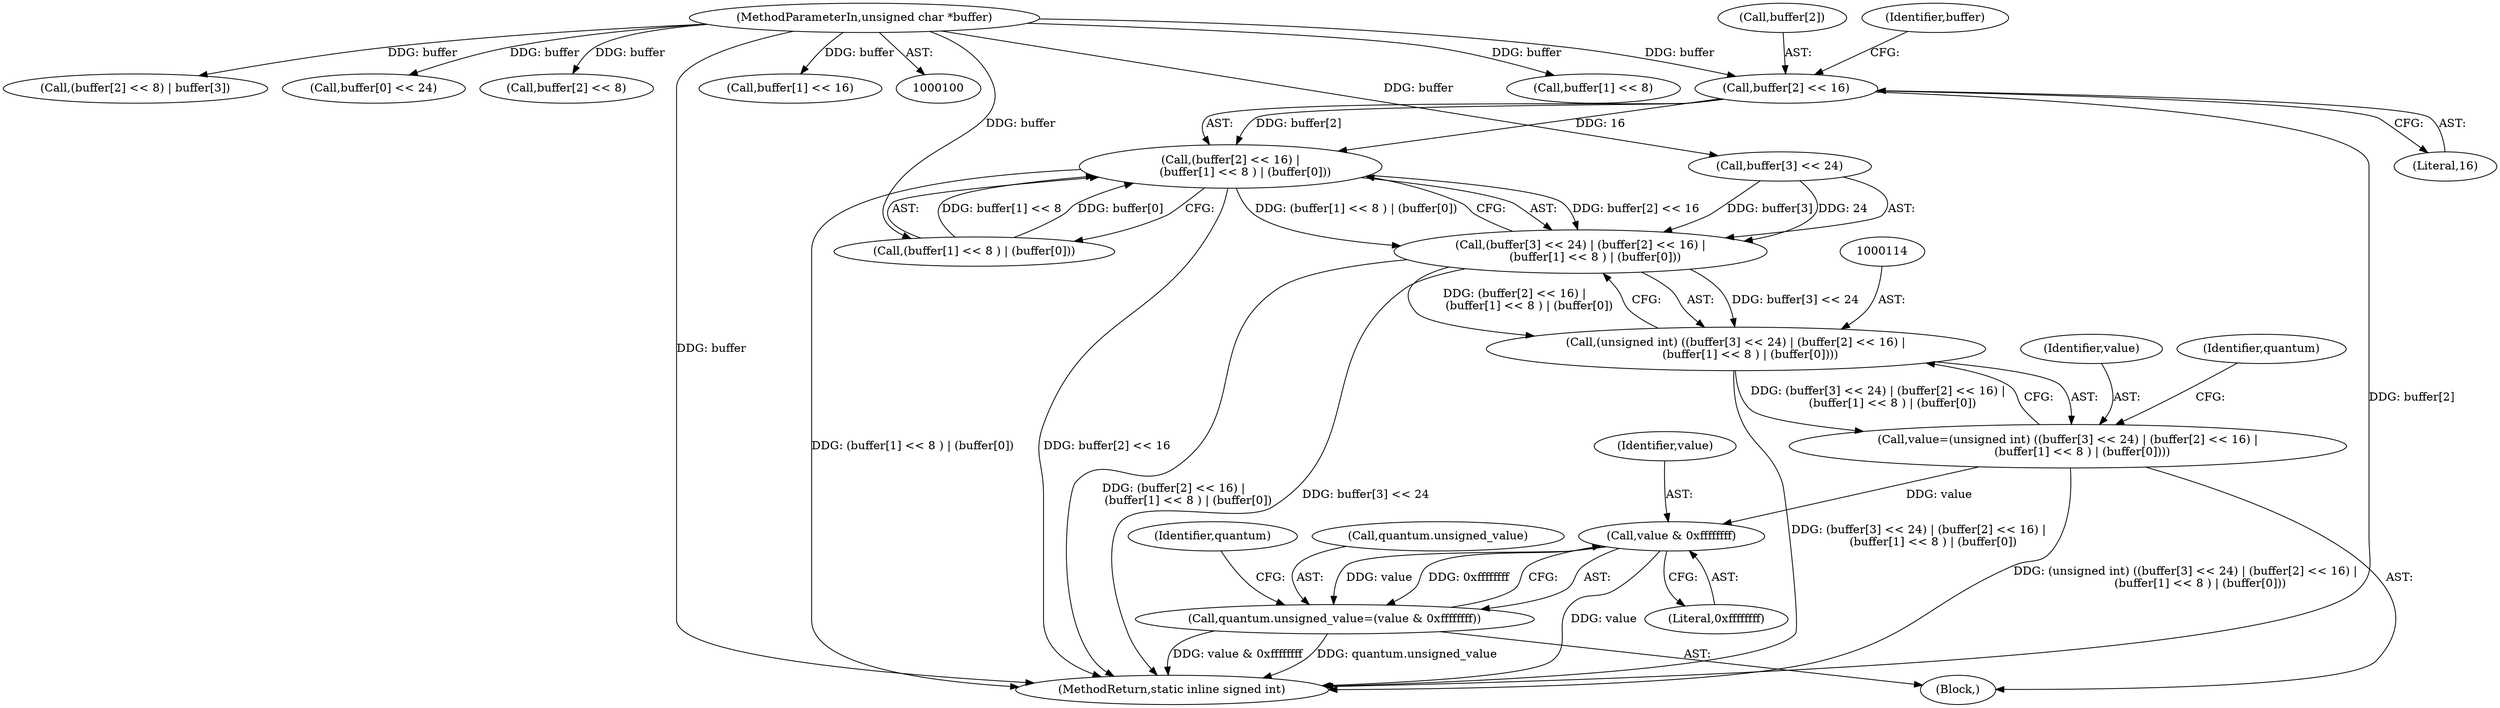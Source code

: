 digraph "1_ImageMagick_d8ab7f046587f2e9f734b687ba7e6e10147c294b@array" {
"1000122" [label="(Call,buffer[2] << 16)"];
"1000102" [label="(MethodParameterIn,unsigned char *buffer)"];
"1000121" [label="(Call,(buffer[2] << 16) |\n        (buffer[1] << 8 ) | (buffer[0]))"];
"1000115" [label="(Call,(buffer[3] << 24) | (buffer[2] << 16) |\n        (buffer[1] << 8 ) | (buffer[0]))"];
"1000113" [label="(Call,(unsigned int) ((buffer[3] << 24) | (buffer[2] << 16) |\n        (buffer[1] << 8 ) | (buffer[0])))"];
"1000111" [label="(Call,value=(unsigned int) ((buffer[3] << 24) | (buffer[2] << 16) |\n        (buffer[1] << 8 ) | (buffer[0])))"];
"1000140" [label="(Call,value & 0xffffffff)"];
"1000136" [label="(Call,quantum.unsigned_value=(value & 0xffffffff))"];
"1000128" [label="(Call,buffer[1] << 8)"];
"1000142" [label="(Literal,0xffffffff)"];
"1000138" [label="(Identifier,quantum)"];
"1000110" [label="(Block,)"];
"1000112" [label="(Identifier,value)"];
"1000163" [label="(Call,(buffer[2] << 8) | buffer[3])"];
"1000122" [label="(Call,buffer[2] << 16)"];
"1000113" [label="(Call,(unsigned int) ((buffer[3] << 24) | (buffer[2] << 16) |\n        (buffer[1] << 8 ) | (buffer[0])))"];
"1000152" [label="(Call,buffer[0] << 24)"];
"1000140" [label="(Call,value & 0xffffffff)"];
"1000145" [label="(Identifier,quantum)"];
"1000116" [label="(Call,buffer[3] << 24)"];
"1000164" [label="(Call,buffer[2] << 8)"];
"1000137" [label="(Call,quantum.unsigned_value)"];
"1000127" [label="(Call,(buffer[1] << 8 ) | (buffer[0]))"];
"1000115" [label="(Call,(buffer[3] << 24) | (buffer[2] << 16) |\n        (buffer[1] << 8 ) | (buffer[0]))"];
"1000141" [label="(Identifier,value)"];
"1000121" [label="(Call,(buffer[2] << 16) |\n        (buffer[1] << 8 ) | (buffer[0]))"];
"1000123" [label="(Call,buffer[2])"];
"1000158" [label="(Call,buffer[1] << 16)"];
"1000130" [label="(Identifier,buffer)"];
"1000136" [label="(Call,quantum.unsigned_value=(value & 0xffffffff))"];
"1000126" [label="(Literal,16)"];
"1000183" [label="(MethodReturn,static inline signed int)"];
"1000102" [label="(MethodParameterIn,unsigned char *buffer)"];
"1000111" [label="(Call,value=(unsigned int) ((buffer[3] << 24) | (buffer[2] << 16) |\n        (buffer[1] << 8 ) | (buffer[0])))"];
"1000122" -> "1000121"  [label="AST: "];
"1000122" -> "1000126"  [label="CFG: "];
"1000123" -> "1000122"  [label="AST: "];
"1000126" -> "1000122"  [label="AST: "];
"1000130" -> "1000122"  [label="CFG: "];
"1000122" -> "1000183"  [label="DDG: buffer[2]"];
"1000122" -> "1000121"  [label="DDG: buffer[2]"];
"1000122" -> "1000121"  [label="DDG: 16"];
"1000102" -> "1000122"  [label="DDG: buffer"];
"1000102" -> "1000100"  [label="AST: "];
"1000102" -> "1000183"  [label="DDG: buffer"];
"1000102" -> "1000116"  [label="DDG: buffer"];
"1000102" -> "1000128"  [label="DDG: buffer"];
"1000102" -> "1000127"  [label="DDG: buffer"];
"1000102" -> "1000152"  [label="DDG: buffer"];
"1000102" -> "1000158"  [label="DDG: buffer"];
"1000102" -> "1000164"  [label="DDG: buffer"];
"1000102" -> "1000163"  [label="DDG: buffer"];
"1000121" -> "1000115"  [label="AST: "];
"1000121" -> "1000127"  [label="CFG: "];
"1000127" -> "1000121"  [label="AST: "];
"1000115" -> "1000121"  [label="CFG: "];
"1000121" -> "1000183"  [label="DDG: (buffer[1] << 8 ) | (buffer[0])"];
"1000121" -> "1000183"  [label="DDG: buffer[2] << 16"];
"1000121" -> "1000115"  [label="DDG: buffer[2] << 16"];
"1000121" -> "1000115"  [label="DDG: (buffer[1] << 8 ) | (buffer[0])"];
"1000127" -> "1000121"  [label="DDG: buffer[1] << 8"];
"1000127" -> "1000121"  [label="DDG: buffer[0]"];
"1000115" -> "1000113"  [label="AST: "];
"1000116" -> "1000115"  [label="AST: "];
"1000113" -> "1000115"  [label="CFG: "];
"1000115" -> "1000183"  [label="DDG: (buffer[2] << 16) |\n        (buffer[1] << 8 ) | (buffer[0])"];
"1000115" -> "1000183"  [label="DDG: buffer[3] << 24"];
"1000115" -> "1000113"  [label="DDG: buffer[3] << 24"];
"1000115" -> "1000113"  [label="DDG: (buffer[2] << 16) |\n        (buffer[1] << 8 ) | (buffer[0])"];
"1000116" -> "1000115"  [label="DDG: buffer[3]"];
"1000116" -> "1000115"  [label="DDG: 24"];
"1000113" -> "1000111"  [label="AST: "];
"1000114" -> "1000113"  [label="AST: "];
"1000111" -> "1000113"  [label="CFG: "];
"1000113" -> "1000183"  [label="DDG: (buffer[3] << 24) | (buffer[2] << 16) |\n        (buffer[1] << 8 ) | (buffer[0])"];
"1000113" -> "1000111"  [label="DDG: (buffer[3] << 24) | (buffer[2] << 16) |\n        (buffer[1] << 8 ) | (buffer[0])"];
"1000111" -> "1000110"  [label="AST: "];
"1000112" -> "1000111"  [label="AST: "];
"1000138" -> "1000111"  [label="CFG: "];
"1000111" -> "1000183"  [label="DDG: (unsigned int) ((buffer[3] << 24) | (buffer[2] << 16) |\n        (buffer[1] << 8 ) | (buffer[0]))"];
"1000111" -> "1000140"  [label="DDG: value"];
"1000140" -> "1000136"  [label="AST: "];
"1000140" -> "1000142"  [label="CFG: "];
"1000141" -> "1000140"  [label="AST: "];
"1000142" -> "1000140"  [label="AST: "];
"1000136" -> "1000140"  [label="CFG: "];
"1000140" -> "1000183"  [label="DDG: value"];
"1000140" -> "1000136"  [label="DDG: value"];
"1000140" -> "1000136"  [label="DDG: 0xffffffff"];
"1000136" -> "1000110"  [label="AST: "];
"1000137" -> "1000136"  [label="AST: "];
"1000145" -> "1000136"  [label="CFG: "];
"1000136" -> "1000183"  [label="DDG: value & 0xffffffff"];
"1000136" -> "1000183"  [label="DDG: quantum.unsigned_value"];
}
